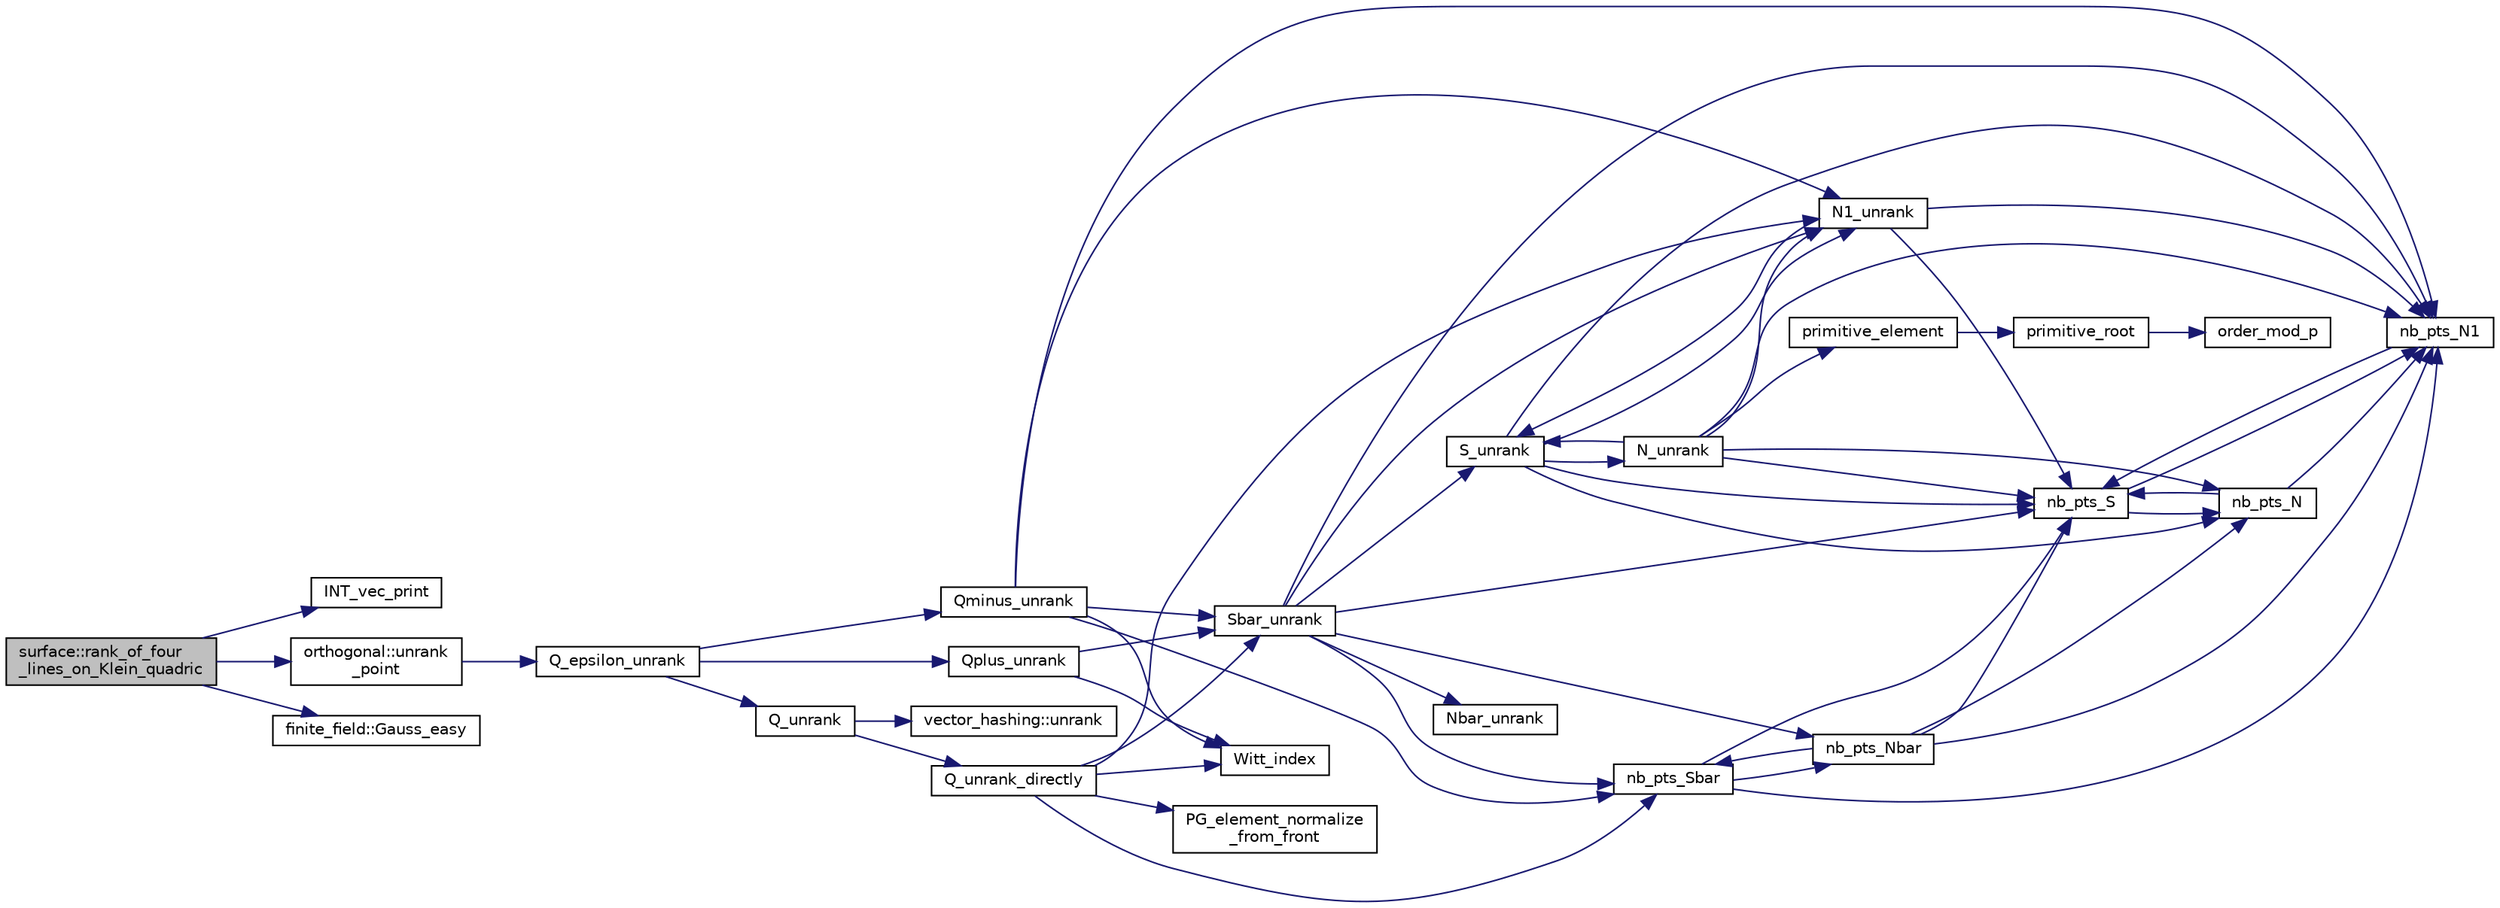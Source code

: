 digraph "surface::rank_of_four_lines_on_Klein_quadric"
{
  edge [fontname="Helvetica",fontsize="10",labelfontname="Helvetica",labelfontsize="10"];
  node [fontname="Helvetica",fontsize="10",shape=record];
  rankdir="LR";
  Node4952 [label="surface::rank_of_four\l_lines_on_Klein_quadric",height=0.2,width=0.4,color="black", fillcolor="grey75", style="filled", fontcolor="black"];
  Node4952 -> Node4953 [color="midnightblue",fontsize="10",style="solid",fontname="Helvetica"];
  Node4953 [label="INT_vec_print",height=0.2,width=0.4,color="black", fillcolor="white", style="filled",URL="$df/dbf/sajeeb_8_c.html#a79a5901af0b47dd0d694109543c027fe"];
  Node4952 -> Node4954 [color="midnightblue",fontsize="10",style="solid",fontname="Helvetica"];
  Node4954 [label="orthogonal::unrank\l_point",height=0.2,width=0.4,color="black", fillcolor="white", style="filled",URL="$d7/daa/classorthogonal.html#ab655117100f7c66c19817b84ac5ac0a0"];
  Node4954 -> Node4955 [color="midnightblue",fontsize="10",style="solid",fontname="Helvetica"];
  Node4955 [label="Q_epsilon_unrank",height=0.2,width=0.4,color="black", fillcolor="white", style="filled",URL="$d4/d67/geometry_8h.html#af162c4d30d4a6528299e37551c353e7b"];
  Node4955 -> Node4956 [color="midnightblue",fontsize="10",style="solid",fontname="Helvetica"];
  Node4956 [label="Q_unrank",height=0.2,width=0.4,color="black", fillcolor="white", style="filled",URL="$db/da0/lib_2foundations_2geometry_2orthogonal__points_8_c.html#a6d02923d5b54ef796934e753e6f5b65b"];
  Node4956 -> Node4957 [color="midnightblue",fontsize="10",style="solid",fontname="Helvetica"];
  Node4957 [label="vector_hashing::unrank",height=0.2,width=0.4,color="black", fillcolor="white", style="filled",URL="$d8/daa/classvector__hashing.html#abbebd3a96a6d27a34b9b49af99e2ed3d"];
  Node4956 -> Node4958 [color="midnightblue",fontsize="10",style="solid",fontname="Helvetica"];
  Node4958 [label="Q_unrank_directly",height=0.2,width=0.4,color="black", fillcolor="white", style="filled",URL="$db/da0/lib_2foundations_2geometry_2orthogonal__points_8_c.html#a105e7e72249e78fcf0785c69099d90ce"];
  Node4958 -> Node4959 [color="midnightblue",fontsize="10",style="solid",fontname="Helvetica"];
  Node4959 [label="Witt_index",height=0.2,width=0.4,color="black", fillcolor="white", style="filled",URL="$db/da0/lib_2foundations_2geometry_2orthogonal__points_8_c.html#ab3483ecb9859a6758f82b5327da50534"];
  Node4958 -> Node4960 [color="midnightblue",fontsize="10",style="solid",fontname="Helvetica"];
  Node4960 [label="nb_pts_Sbar",height=0.2,width=0.4,color="black", fillcolor="white", style="filled",URL="$db/da0/lib_2foundations_2geometry_2orthogonal__points_8_c.html#a986dda26505c9934c771578b084f67cc"];
  Node4960 -> Node4961 [color="midnightblue",fontsize="10",style="solid",fontname="Helvetica"];
  Node4961 [label="nb_pts_S",height=0.2,width=0.4,color="black", fillcolor="white", style="filled",URL="$db/da0/lib_2foundations_2geometry_2orthogonal__points_8_c.html#a9bc3dec6e722644d182738102c3e04f3"];
  Node4961 -> Node4962 [color="midnightblue",fontsize="10",style="solid",fontname="Helvetica"];
  Node4962 [label="nb_pts_N",height=0.2,width=0.4,color="black", fillcolor="white", style="filled",URL="$db/da0/lib_2foundations_2geometry_2orthogonal__points_8_c.html#a93e16898c27b1d1c0a6405a7b0615ba6"];
  Node4962 -> Node4961 [color="midnightblue",fontsize="10",style="solid",fontname="Helvetica"];
  Node4962 -> Node4963 [color="midnightblue",fontsize="10",style="solid",fontname="Helvetica"];
  Node4963 [label="nb_pts_N1",height=0.2,width=0.4,color="black", fillcolor="white", style="filled",URL="$db/da0/lib_2foundations_2geometry_2orthogonal__points_8_c.html#ae0f2e1c76523db67b4ec9629ccc35bc6"];
  Node4963 -> Node4961 [color="midnightblue",fontsize="10",style="solid",fontname="Helvetica"];
  Node4961 -> Node4963 [color="midnightblue",fontsize="10",style="solid",fontname="Helvetica"];
  Node4960 -> Node4964 [color="midnightblue",fontsize="10",style="solid",fontname="Helvetica"];
  Node4964 [label="nb_pts_Nbar",height=0.2,width=0.4,color="black", fillcolor="white", style="filled",URL="$db/da0/lib_2foundations_2geometry_2orthogonal__points_8_c.html#a51b4684a176c6841fd3cd6c34c684c2c"];
  Node4964 -> Node4960 [color="midnightblue",fontsize="10",style="solid",fontname="Helvetica"];
  Node4964 -> Node4962 [color="midnightblue",fontsize="10",style="solid",fontname="Helvetica"];
  Node4964 -> Node4961 [color="midnightblue",fontsize="10",style="solid",fontname="Helvetica"];
  Node4964 -> Node4963 [color="midnightblue",fontsize="10",style="solid",fontname="Helvetica"];
  Node4960 -> Node4963 [color="midnightblue",fontsize="10",style="solid",fontname="Helvetica"];
  Node4958 -> Node4965 [color="midnightblue",fontsize="10",style="solid",fontname="Helvetica"];
  Node4965 [label="Sbar_unrank",height=0.2,width=0.4,color="black", fillcolor="white", style="filled",URL="$db/da0/lib_2foundations_2geometry_2orthogonal__points_8_c.html#a65d9b9ccfff12dd92f4f4e8360701c98"];
  Node4965 -> Node4960 [color="midnightblue",fontsize="10",style="solid",fontname="Helvetica"];
  Node4965 -> Node4961 [color="midnightblue",fontsize="10",style="solid",fontname="Helvetica"];
  Node4965 -> Node4966 [color="midnightblue",fontsize="10",style="solid",fontname="Helvetica"];
  Node4966 [label="S_unrank",height=0.2,width=0.4,color="black", fillcolor="white", style="filled",URL="$db/da0/lib_2foundations_2geometry_2orthogonal__points_8_c.html#a18964a35af25f1b4a85f4eaeb1543d92"];
  Node4966 -> Node4961 [color="midnightblue",fontsize="10",style="solid",fontname="Helvetica"];
  Node4966 -> Node4962 [color="midnightblue",fontsize="10",style="solid",fontname="Helvetica"];
  Node4966 -> Node4963 [color="midnightblue",fontsize="10",style="solid",fontname="Helvetica"];
  Node4966 -> Node4967 [color="midnightblue",fontsize="10",style="solid",fontname="Helvetica"];
  Node4967 [label="N_unrank",height=0.2,width=0.4,color="black", fillcolor="white", style="filled",URL="$db/da0/lib_2foundations_2geometry_2orthogonal__points_8_c.html#ab79724bd19da3bc1b383550113f9d7aa"];
  Node4967 -> Node4961 [color="midnightblue",fontsize="10",style="solid",fontname="Helvetica"];
  Node4967 -> Node4962 [color="midnightblue",fontsize="10",style="solid",fontname="Helvetica"];
  Node4967 -> Node4966 [color="midnightblue",fontsize="10",style="solid",fontname="Helvetica"];
  Node4967 -> Node4963 [color="midnightblue",fontsize="10",style="solid",fontname="Helvetica"];
  Node4967 -> Node4968 [color="midnightblue",fontsize="10",style="solid",fontname="Helvetica"];
  Node4968 [label="N1_unrank",height=0.2,width=0.4,color="black", fillcolor="white", style="filled",URL="$db/da0/lib_2foundations_2geometry_2orthogonal__points_8_c.html#aa9427e27f7f207c1baff3a34cc5d78cf"];
  Node4968 -> Node4961 [color="midnightblue",fontsize="10",style="solid",fontname="Helvetica"];
  Node4968 -> Node4963 [color="midnightblue",fontsize="10",style="solid",fontname="Helvetica"];
  Node4968 -> Node4966 [color="midnightblue",fontsize="10",style="solid",fontname="Helvetica"];
  Node4967 -> Node4969 [color="midnightblue",fontsize="10",style="solid",fontname="Helvetica"];
  Node4969 [label="primitive_element",height=0.2,width=0.4,color="black", fillcolor="white", style="filled",URL="$db/da0/lib_2foundations_2geometry_2orthogonal__points_8_c.html#a97350390ec02c8cd9f54751708e28768"];
  Node4969 -> Node4970 [color="midnightblue",fontsize="10",style="solid",fontname="Helvetica"];
  Node4970 [label="primitive_root",height=0.2,width=0.4,color="black", fillcolor="white", style="filled",URL="$de/dc5/algebra__and__number__theory_8h.html#a0b6f7619d12ff2c4e60b852b820b0972"];
  Node4970 -> Node4971 [color="midnightblue",fontsize="10",style="solid",fontname="Helvetica"];
  Node4971 [label="order_mod_p",height=0.2,width=0.4,color="black", fillcolor="white", style="filled",URL="$df/dda/number__theory_8_c.html#aa38aa7e68ab81726a4462995135456b2"];
  Node4966 -> Node4968 [color="midnightblue",fontsize="10",style="solid",fontname="Helvetica"];
  Node4965 -> Node4964 [color="midnightblue",fontsize="10",style="solid",fontname="Helvetica"];
  Node4965 -> Node4963 [color="midnightblue",fontsize="10",style="solid",fontname="Helvetica"];
  Node4965 -> Node4972 [color="midnightblue",fontsize="10",style="solid",fontname="Helvetica"];
  Node4972 [label="Nbar_unrank",height=0.2,width=0.4,color="black", fillcolor="white", style="filled",URL="$db/da0/lib_2foundations_2geometry_2orthogonal__points_8_c.html#ad641d8fb061c898a2c18266e263fb278"];
  Node4965 -> Node4968 [color="midnightblue",fontsize="10",style="solid",fontname="Helvetica"];
  Node4958 -> Node4973 [color="midnightblue",fontsize="10",style="solid",fontname="Helvetica"];
  Node4973 [label="PG_element_normalize\l_from_front",height=0.2,width=0.4,color="black", fillcolor="white", style="filled",URL="$d4/d67/geometry_8h.html#af675caf5f9975573455c8d93cb56bf95"];
  Node4958 -> Node4968 [color="midnightblue",fontsize="10",style="solid",fontname="Helvetica"];
  Node4955 -> Node4974 [color="midnightblue",fontsize="10",style="solid",fontname="Helvetica"];
  Node4974 [label="Qplus_unrank",height=0.2,width=0.4,color="black", fillcolor="white", style="filled",URL="$db/da0/lib_2foundations_2geometry_2orthogonal__points_8_c.html#ad50512edd586919700e033744b4a03c8"];
  Node4974 -> Node4959 [color="midnightblue",fontsize="10",style="solid",fontname="Helvetica"];
  Node4974 -> Node4965 [color="midnightblue",fontsize="10",style="solid",fontname="Helvetica"];
  Node4955 -> Node4975 [color="midnightblue",fontsize="10",style="solid",fontname="Helvetica"];
  Node4975 [label="Qminus_unrank",height=0.2,width=0.4,color="black", fillcolor="white", style="filled",URL="$db/da0/lib_2foundations_2geometry_2orthogonal__points_8_c.html#ac2dd18f435ab479095b836a483c12c7d"];
  Node4975 -> Node4959 [color="midnightblue",fontsize="10",style="solid",fontname="Helvetica"];
  Node4975 -> Node4960 [color="midnightblue",fontsize="10",style="solid",fontname="Helvetica"];
  Node4975 -> Node4965 [color="midnightblue",fontsize="10",style="solid",fontname="Helvetica"];
  Node4975 -> Node4963 [color="midnightblue",fontsize="10",style="solid",fontname="Helvetica"];
  Node4975 -> Node4968 [color="midnightblue",fontsize="10",style="solid",fontname="Helvetica"];
  Node4952 -> Node4976 [color="midnightblue",fontsize="10",style="solid",fontname="Helvetica"];
  Node4976 [label="finite_field::Gauss_easy",height=0.2,width=0.4,color="black", fillcolor="white", style="filled",URL="$df/d5a/classfinite__field.html#a32761bf6c4a41f24b7193352127db8e7"];
}

